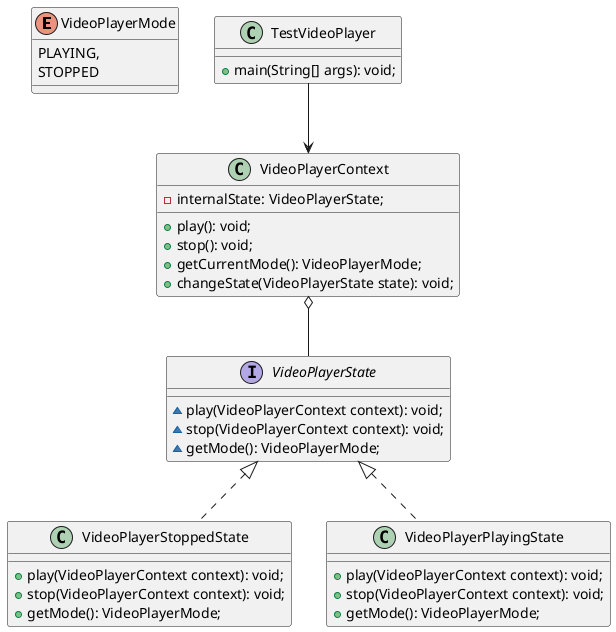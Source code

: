 @startuml

enum VideoPlayerMode {
    PLAYING,
    STOPPED
}

interface VideoPlayerState {
	~play(VideoPlayerContext context): void;
	~stop(VideoPlayerContext context): void;
	~getMode(): VideoPlayerMode;
}

class VideoPlayerStoppedState {
	+play(VideoPlayerContext context): void;
	+stop(VideoPlayerContext context): void;
	+getMode(): VideoPlayerMode;
}

class VideoPlayerPlayingState {
	+play(VideoPlayerContext context): void;
	+stop(VideoPlayerContext context): void;
	+getMode(): VideoPlayerMode;
}

class VideoPlayerContext {
	+play(): void;
	+stop(): void;
	+getCurrentMode(): VideoPlayerMode;
	+changeState(VideoPlayerState state): void;
	-internalState: VideoPlayerState;
}

class TestVideoPlayer {
    +main(String[] args): void;
}

TestVideoPlayer --> VideoPlayerContext
VideoPlayerState <|.. VideoPlayerPlayingState
VideoPlayerState <|.. VideoPlayerStoppedState
VideoPlayerContext o-- VideoPlayerState

@enduml